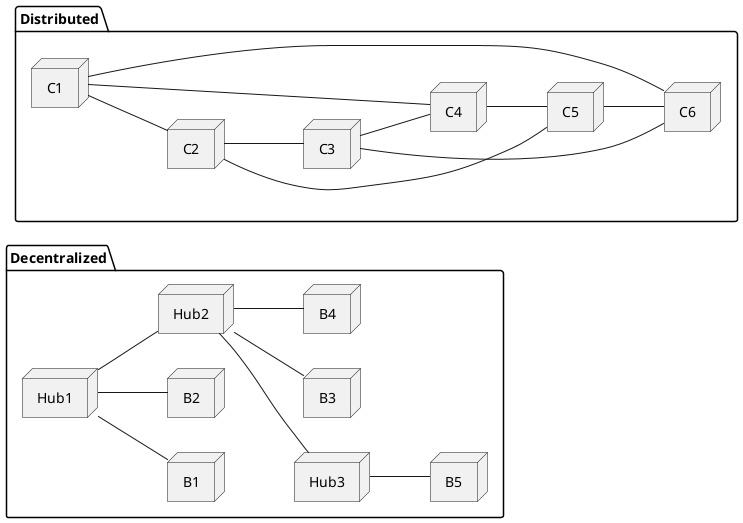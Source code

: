@startuml NetworkTopologies
skinparam monochrome true
left to right direction


package "Decentralized" {
    node B1
    node B2
    node B3
    node B4
    node B5
    node Hub1
    node Hub2
    node Hub3

    Hub1 -- B1
    Hub1 -- B2
    Hub2 -- B3
    Hub2 -- B4
    Hub3 -- B5
    Hub1 -- Hub2
    Hub2 -- Hub3
}

package "Distributed" {
    node C1
    node C2
    node C3
    node C4
    node C5
    node C6

    C1 -- C2
    C2 -- C3
    C3 -- C4
    C4 -- C5
    C5 -- C6
    C6 -- C1
    C1 -- C4
    C2 -- C5
    C3 -- C6
}
@enduml

